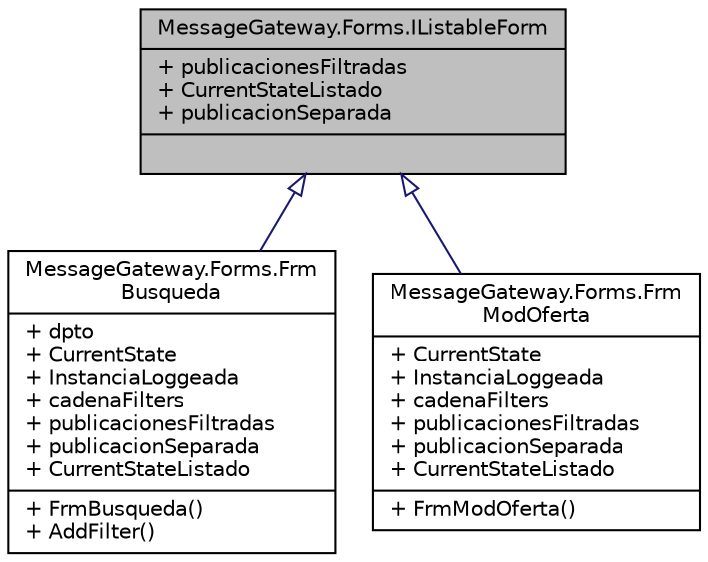 digraph "MessageGateway.Forms.IListableForm"
{
 // INTERACTIVE_SVG=YES
 // LATEX_PDF_SIZE
  edge [fontname="Helvetica",fontsize="10",labelfontname="Helvetica",labelfontsize="10"];
  node [fontname="Helvetica",fontsize="10",shape=record];
  Node1 [label="{MessageGateway.Forms.IListableForm\n|+ publicacionesFiltradas\l+ CurrentStateListado\l+ publicacionSeparada\l|}",height=0.2,width=0.4,color="black", fillcolor="grey75", style="filled", fontcolor="black",tooltip="Interfaz para las publicaciones filtradas."];
  Node1 -> Node2 [dir="back",color="midnightblue",fontsize="10",style="solid",arrowtail="onormal",fontname="Helvetica"];
  Node2 [label="{MessageGateway.Forms.Frm\lBusqueda\n|+ dpto\l+ CurrentState\l+ InstanciaLoggeada\l+ cadenaFilters\l+ publicacionesFiltradas\l+ publicacionSeparada\l+ CurrentStateListado\l|+ FrmBusqueda()\l+ AddFilter()\l}",height=0.2,width=0.4,color="black", fillcolor="white", style="filled",URL="$classMessageGateway_1_1Forms_1_1FrmBusqueda.html",tooltip="Formulario que recopilara la información necesaria para buscar las ofertas según los filtros."];
  Node1 -> Node3 [dir="back",color="midnightblue",fontsize="10",style="solid",arrowtail="onormal",fontname="Helvetica"];
  Node3 [label="{MessageGateway.Forms.Frm\lModOferta\n|+ CurrentState\l+ InstanciaLoggeada\l+ cadenaFilters\l+ publicacionesFiltradas\l+ publicacionSeparada\l+ CurrentStateListado\l|+ FrmModOferta()\l}",height=0.2,width=0.4,color="black", fillcolor="white", style="filled",URL="$classMessageGateway_1_1Forms_1_1FrmModOferta.html",tooltip="Formulario que buscara las ofertas de la empresa y permite cambiarlas en la base de datos."];
}
